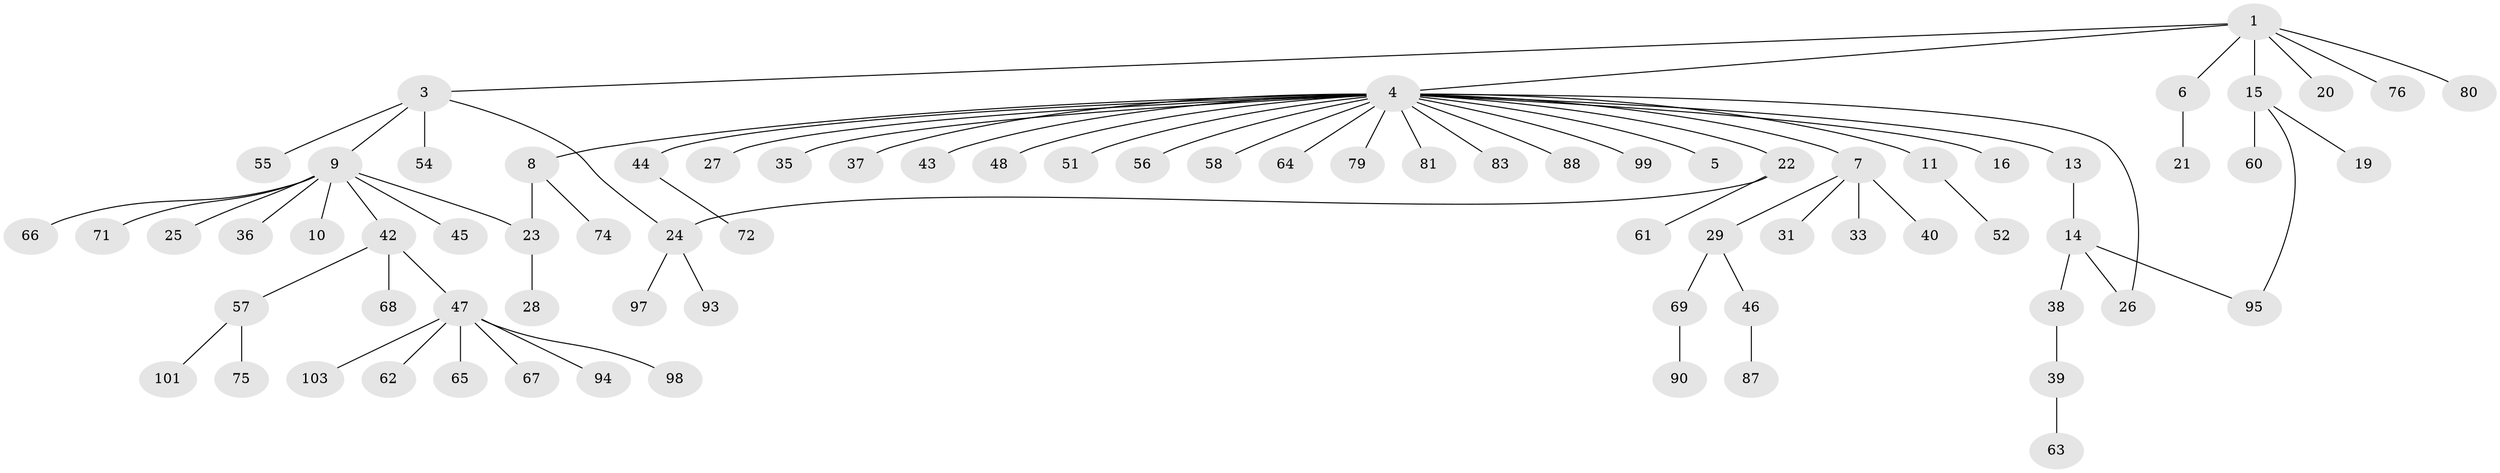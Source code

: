 // Generated by graph-tools (version 1.1) at 2025/51/02/27/25 19:51:59]
// undirected, 77 vertices, 80 edges
graph export_dot {
graph [start="1"]
  node [color=gray90,style=filled];
  1 [super="+2"];
  3 [super="+30"];
  4 [super="+12"];
  5;
  6 [super="+18"];
  7 [super="+34"];
  8 [super="+17"];
  9 [super="+104"];
  10;
  11;
  13;
  14 [super="+32"];
  15 [super="+73"];
  16;
  19 [super="+89"];
  20;
  21 [super="+77"];
  22 [super="+41"];
  23 [super="+49"];
  24 [super="+102"];
  25;
  26;
  27 [super="+96"];
  28;
  29 [super="+105"];
  31;
  33;
  35 [super="+84"];
  36;
  37 [super="+91"];
  38 [super="+59"];
  39 [super="+53"];
  40;
  42;
  43;
  44 [super="+78"];
  45;
  46 [super="+85"];
  47 [super="+50"];
  48;
  51;
  52;
  54;
  55;
  56;
  57 [super="+92"];
  58;
  60;
  61 [super="+86"];
  62;
  63;
  64;
  65;
  66 [super="+100"];
  67;
  68;
  69 [super="+70"];
  71;
  72;
  74;
  75;
  76 [super="+82"];
  79;
  80;
  81;
  83;
  87;
  88;
  90;
  93;
  94;
  95;
  97;
  98;
  99;
  101;
  103;
  1 -- 3;
  1 -- 4;
  1 -- 6;
  1 -- 15;
  1 -- 20;
  1 -- 76;
  1 -- 80;
  3 -- 9;
  3 -- 24;
  3 -- 54;
  3 -- 55;
  4 -- 5;
  4 -- 7;
  4 -- 8;
  4 -- 11;
  4 -- 26;
  4 -- 27;
  4 -- 35;
  4 -- 37;
  4 -- 43;
  4 -- 44;
  4 -- 48;
  4 -- 51;
  4 -- 56;
  4 -- 58;
  4 -- 64;
  4 -- 79;
  4 -- 81;
  4 -- 83;
  4 -- 88;
  4 -- 16;
  4 -- 99;
  4 -- 22;
  4 -- 13;
  6 -- 21;
  7 -- 29;
  7 -- 31;
  7 -- 33;
  7 -- 40;
  8 -- 74;
  8 -- 23;
  9 -- 10;
  9 -- 25;
  9 -- 36;
  9 -- 42;
  9 -- 45;
  9 -- 66;
  9 -- 71;
  9 -- 23;
  11 -- 52;
  13 -- 14;
  14 -- 26;
  14 -- 38;
  14 -- 95;
  15 -- 19;
  15 -- 60;
  15 -- 95;
  22 -- 61;
  22 -- 24;
  23 -- 28;
  24 -- 93;
  24 -- 97;
  29 -- 46;
  29 -- 69;
  38 -- 39;
  39 -- 63;
  42 -- 47;
  42 -- 57;
  42 -- 68;
  44 -- 72;
  46 -- 87;
  47 -- 62;
  47 -- 65;
  47 -- 67;
  47 -- 94;
  47 -- 98;
  47 -- 103;
  57 -- 75;
  57 -- 101;
  69 -- 90;
}
